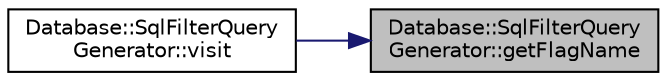 digraph "Database::SqlFilterQueryGenerator::getFlagName"
{
 // LATEX_PDF_SIZE
  edge [fontname="Helvetica",fontsize="10",labelfontname="Helvetica",labelfontsize="10"];
  node [fontname="Helvetica",fontsize="10",shape=record];
  rankdir="RL";
  Node1 [label="Database::SqlFilterQuery\lGenerator::getFlagName",height=0.2,width=0.4,color="black", fillcolor="grey75", style="filled", fontcolor="black",tooltip=" "];
  Node1 -> Node2 [dir="back",color="midnightblue",fontsize="10",style="solid",fontname="Helvetica"];
  Node2 [label="Database::SqlFilterQuery\lGenerator::visit",height=0.2,width=0.4,color="black", fillcolor="white", style="filled",URL="$class_database_1_1_sql_filter_query_generator.html#a860ec061243d5a16e5a1bd6c05ac1c97",tooltip=" "];
}
